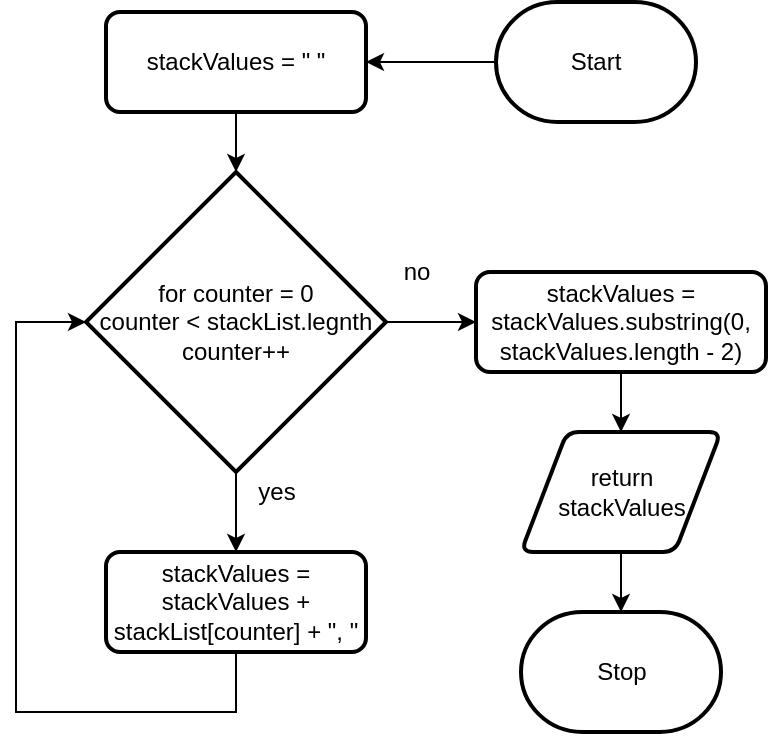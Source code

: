 <mxfile>
    <diagram id="I8qPo860wz9DYGRrQKXB" name="Page-1">
        <mxGraphModel dx="1078" dy="711" grid="1" gridSize="10" guides="1" tooltips="1" connect="1" arrows="1" fold="1" page="1" pageScale="1" pageWidth="850" pageHeight="1100" math="0" shadow="0">
            <root>
                <mxCell id="0"/>
                <mxCell id="1" parent="0"/>
                <mxCell id="12" style="html=1;edgeStyle=orthogonalEdgeStyle;rounded=0;" edge="1" parent="1" source="3" target="9">
                    <mxGeometry relative="1" as="geometry"/>
                </mxCell>
                <mxCell id="3" value="Start" style="strokeWidth=2;html=1;shape=mxgraph.flowchart.terminator;whiteSpace=wrap;" vertex="1" parent="1">
                    <mxGeometry x="460" y="215" width="100" height="60" as="geometry"/>
                </mxCell>
                <mxCell id="4" value="Stop" style="strokeWidth=2;html=1;shape=mxgraph.flowchart.terminator;whiteSpace=wrap;" vertex="1" parent="1">
                    <mxGeometry x="472.5" y="520" width="100" height="60" as="geometry"/>
                </mxCell>
                <mxCell id="14" style="edgeStyle=orthogonalEdgeStyle;rounded=0;html=1;" edge="1" parent="1" source="9" target="13">
                    <mxGeometry relative="1" as="geometry"/>
                </mxCell>
                <mxCell id="9" value="stackValues = &quot; &quot;" style="rounded=1;whiteSpace=wrap;html=1;absoluteArcSize=1;arcSize=14;strokeWidth=2;" vertex="1" parent="1">
                    <mxGeometry x="265" y="220" width="130" height="50" as="geometry"/>
                </mxCell>
                <mxCell id="23" style="edgeStyle=orthogonalEdgeStyle;rounded=0;html=1;" edge="1" parent="1" source="13" target="22">
                    <mxGeometry relative="1" as="geometry"/>
                </mxCell>
                <mxCell id="29" style="edgeStyle=orthogonalEdgeStyle;rounded=0;html=1;entryX=0;entryY=0.5;entryDx=0;entryDy=0;" edge="1" parent="1" source="13" target="27">
                    <mxGeometry relative="1" as="geometry"/>
                </mxCell>
                <mxCell id="13" value="for counter = 0&lt;br&gt;counter &amp;lt; stackList.legnth&lt;br&gt;counter++" style="strokeWidth=2;html=1;shape=mxgraph.flowchart.decision;whiteSpace=wrap;" vertex="1" parent="1">
                    <mxGeometry x="255" y="300" width="150" height="150" as="geometry"/>
                </mxCell>
                <mxCell id="24" style="edgeStyle=orthogonalEdgeStyle;rounded=0;html=1;entryX=0;entryY=0.5;entryDx=0;entryDy=0;entryPerimeter=0;" edge="1" parent="1" source="22" target="13">
                    <mxGeometry relative="1" as="geometry">
                        <Array as="points">
                            <mxPoint x="330" y="570"/>
                            <mxPoint x="220" y="570"/>
                            <mxPoint x="220" y="375"/>
                        </Array>
                    </mxGeometry>
                </mxCell>
                <mxCell id="22" value="stackValues = stackValues + stackList[counter] + &quot;, &quot;" style="rounded=1;whiteSpace=wrap;html=1;absoluteArcSize=1;arcSize=14;strokeWidth=2;" vertex="1" parent="1">
                    <mxGeometry x="265" y="490" width="130" height="50" as="geometry"/>
                </mxCell>
                <mxCell id="25" value="yes" style="text;html=1;align=center;verticalAlign=middle;resizable=0;points=[];autosize=1;strokeColor=none;fillColor=none;" vertex="1" parent="1">
                    <mxGeometry x="330" y="445" width="40" height="30" as="geometry"/>
                </mxCell>
                <mxCell id="26" value="no" style="text;html=1;align=center;verticalAlign=middle;resizable=0;points=[];autosize=1;strokeColor=none;fillColor=none;" vertex="1" parent="1">
                    <mxGeometry x="400" y="335" width="40" height="30" as="geometry"/>
                </mxCell>
                <mxCell id="31" style="edgeStyle=orthogonalEdgeStyle;rounded=0;html=1;" edge="1" parent="1" source="27" target="30">
                    <mxGeometry relative="1" as="geometry"/>
                </mxCell>
                <mxCell id="27" value="stackValues = stackValues.substring(0, stackValues.length - 2)" style="rounded=1;whiteSpace=wrap;html=1;absoluteArcSize=1;arcSize=14;strokeWidth=2;" vertex="1" parent="1">
                    <mxGeometry x="450" y="350" width="145" height="50" as="geometry"/>
                </mxCell>
                <mxCell id="32" style="edgeStyle=orthogonalEdgeStyle;rounded=0;html=1;entryX=0.5;entryY=0;entryDx=0;entryDy=0;entryPerimeter=0;" edge="1" parent="1" source="30" target="4">
                    <mxGeometry relative="1" as="geometry"/>
                </mxCell>
                <mxCell id="30" value="return&lt;br&gt;stackValues" style="shape=parallelogram;html=1;strokeWidth=2;perimeter=parallelogramPerimeter;whiteSpace=wrap;rounded=1;arcSize=12;size=0.23;" vertex="1" parent="1">
                    <mxGeometry x="472.5" y="430" width="100" height="60" as="geometry"/>
                </mxCell>
            </root>
        </mxGraphModel>
    </diagram>
</mxfile>